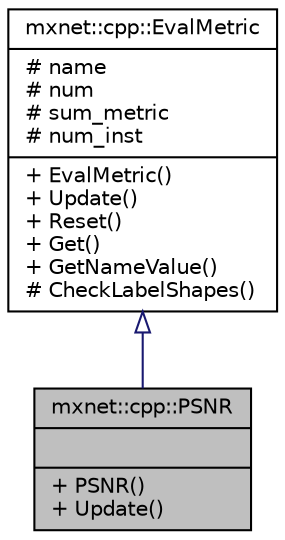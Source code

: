 digraph "mxnet::cpp::PSNR"
{
 // LATEX_PDF_SIZE
  edge [fontname="Helvetica",fontsize="10",labelfontname="Helvetica",labelfontsize="10"];
  node [fontname="Helvetica",fontsize="10",shape=record];
  Node1 [label="{mxnet::cpp::PSNR\n||+ PSNR()\l+ Update()\l}",height=0.2,width=0.4,color="black", fillcolor="grey75", style="filled", fontcolor="black",tooltip=" "];
  Node2 -> Node1 [dir="back",color="midnightblue",fontsize="10",style="solid",arrowtail="onormal",fontname="Helvetica"];
  Node2 [label="{mxnet::cpp::EvalMetric\n|# name\l# num\l# sum_metric\l# num_inst\l|+ EvalMetric()\l+ Update()\l+ Reset()\l+ Get()\l+ GetNameValue()\l# CheckLabelShapes()\l}",height=0.2,width=0.4,color="black", fillcolor="white", style="filled",URL="$classmxnet_1_1cpp_1_1EvalMetric.html",tooltip=" "];
}
